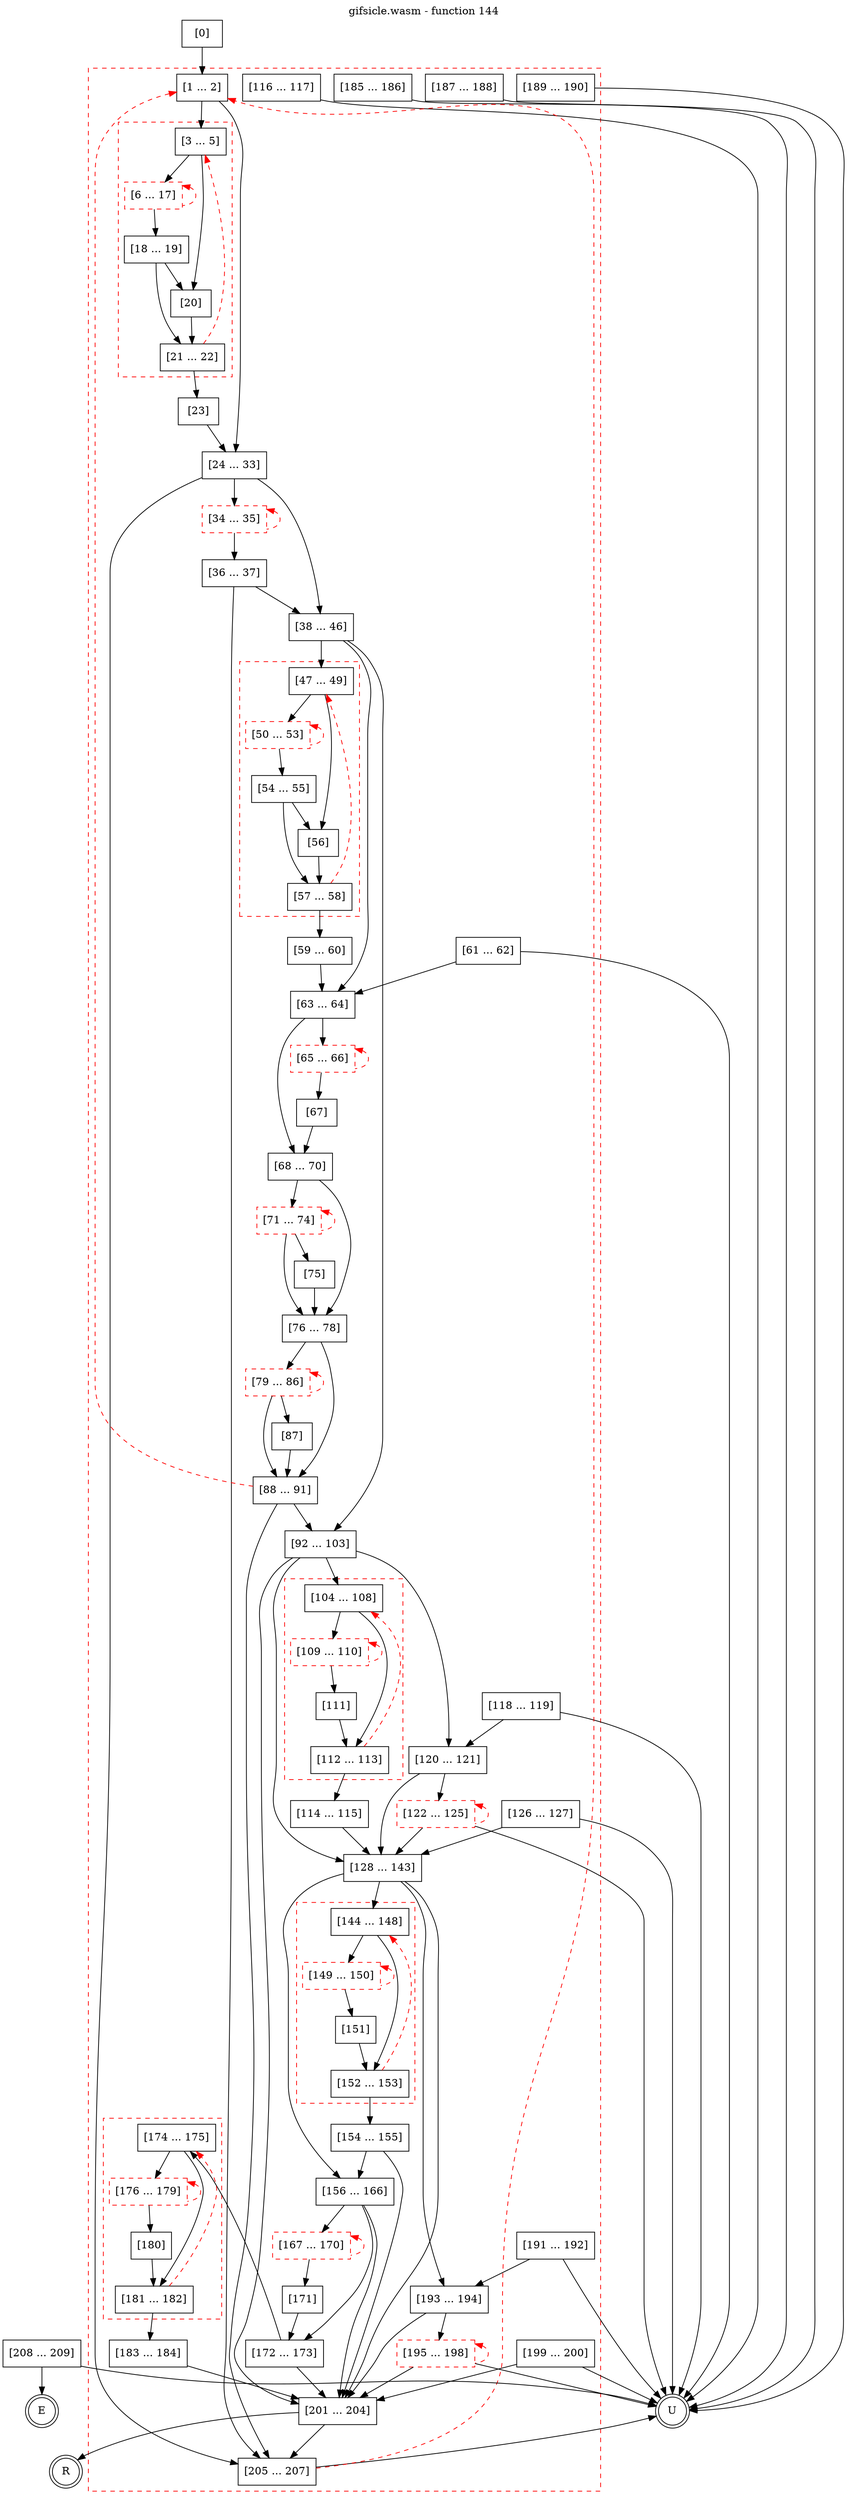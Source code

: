 digraph finite_state_machine {
    label = "gifsicle.wasm - function 144"
    labelloc =  t
    labelfontsize = 16
    labelfontcolor = black
    labelfontname = "Helvetica"
    node [shape = doublecircle]; E U R ;
    node [shape = box];
    node [shape=box, color=black, style=solid] 0[label="[0]"]
    subgraph cluster_1{
    label = "";
    style = dashed color = red;
    node [shape=box, color=black, style=solid] 1[label="[1 ... 2]"]
    subgraph cluster_3{
    label = "";
    style = dashed color = red;
    node [shape=box, color=black, style=solid] 3[label="[3 ... 5]"]
    node [shape=box, color=red, style=dashed] 6[label="[6 ... 17]"]
    node [shape=box, color=black, style=solid] 18[label="[18 ... 19]"]
    node [shape=box, color=black, style=solid] 20[label="[20]"]
    node [shape=box, color=black, style=solid] 21[label="[21 ... 22]"]
    }
    node [shape=box, color=black, style=solid] 23[label="[23]"]
    node [shape=box, color=black, style=solid] 24[label="[24 ... 33]"]
    node [shape=box, color=red, style=dashed] 34[label="[34 ... 35]"]
    node [shape=box, color=black, style=solid] 36[label="[36 ... 37]"]
    node [shape=box, color=black, style=solid] 38[label="[38 ... 46]"]
    subgraph cluster_47{
    label = "";
    style = dashed color = red;
    node [shape=box, color=black, style=solid] 47[label="[47 ... 49]"]
    node [shape=box, color=red, style=dashed] 50[label="[50 ... 53]"]
    node [shape=box, color=black, style=solid] 54[label="[54 ... 55]"]
    node [shape=box, color=black, style=solid] 56[label="[56]"]
    node [shape=box, color=black, style=solid] 57[label="[57 ... 58]"]
    }
    node [shape=box, color=black, style=solid] 59[label="[59 ... 60]"]
    node [shape=box, color=black, style=solid] 61[label="[61 ... 62]"]
    node [shape=box, color=black, style=solid] 63[label="[63 ... 64]"]
    node [shape=box, color=red, style=dashed] 65[label="[65 ... 66]"]
    node [shape=box, color=black, style=solid] 67[label="[67]"]
    node [shape=box, color=black, style=solid] 68[label="[68 ... 70]"]
    node [shape=box, color=red, style=dashed] 71[label="[71 ... 74]"]
    node [shape=box, color=black, style=solid] 75[label="[75]"]
    node [shape=box, color=black, style=solid] 76[label="[76 ... 78]"]
    node [shape=box, color=red, style=dashed] 79[label="[79 ... 86]"]
    node [shape=box, color=black, style=solid] 87[label="[87]"]
    node [shape=box, color=black, style=solid] 88[label="[88 ... 91]"]
    node [shape=box, color=black, style=solid] 92[label="[92 ... 103]"]
    subgraph cluster_104{
    label = "";
    style = dashed color = red;
    node [shape=box, color=black, style=solid] 104[label="[104 ... 108]"]
    node [shape=box, color=red, style=dashed] 109[label="[109 ... 110]"]
    node [shape=box, color=black, style=solid] 111[label="[111]"]
    node [shape=box, color=black, style=solid] 112[label="[112 ... 113]"]
    }
    node [shape=box, color=black, style=solid] 114[label="[114 ... 115]"]
    node [shape=box, color=black, style=solid] 116[label="[116 ... 117]"]
    node [shape=box, color=black, style=solid] 118[label="[118 ... 119]"]
    node [shape=box, color=black, style=solid] 120[label="[120 ... 121]"]
    node [shape=box, color=red, style=dashed] 122[label="[122 ... 125]"]
    node [shape=box, color=black, style=solid] 126[label="[126 ... 127]"]
    node [shape=box, color=black, style=solid] 128[label="[128 ... 143]"]
    subgraph cluster_144{
    label = "";
    style = dashed color = red;
    node [shape=box, color=black, style=solid] 144[label="[144 ... 148]"]
    node [shape=box, color=red, style=dashed] 149[label="[149 ... 150]"]
    node [shape=box, color=black, style=solid] 151[label="[151]"]
    node [shape=box, color=black, style=solid] 152[label="[152 ... 153]"]
    }
    node [shape=box, color=black, style=solid] 154[label="[154 ... 155]"]
    node [shape=box, color=black, style=solid] 156[label="[156 ... 166]"]
    node [shape=box, color=red, style=dashed] 167[label="[167 ... 170]"]
    node [shape=box, color=black, style=solid] 171[label="[171]"]
    node [shape=box, color=black, style=solid] 172[label="[172 ... 173]"]
    subgraph cluster_174{
    label = "";
    style = dashed color = red;
    node [shape=box, color=black, style=solid] 174[label="[174 ... 175]"]
    node [shape=box, color=red, style=dashed] 176[label="[176 ... 179]"]
    node [shape=box, color=black, style=solid] 180[label="[180]"]
    node [shape=box, color=black, style=solid] 181[label="[181 ... 182]"]
    }
    node [shape=box, color=black, style=solid] 183[label="[183 ... 184]"]
    node [shape=box, color=black, style=solid] 185[label="[185 ... 186]"]
    node [shape=box, color=black, style=solid] 187[label="[187 ... 188]"]
    node [shape=box, color=black, style=solid] 189[label="[189 ... 190]"]
    node [shape=box, color=black, style=solid] 191[label="[191 ... 192]"]
    node [shape=box, color=black, style=solid] 193[label="[193 ... 194]"]
    node [shape=box, color=red, style=dashed] 195[label="[195 ... 198]"]
    node [shape=box, color=black, style=solid] 199[label="[199 ... 200]"]
    node [shape=box, color=black, style=solid] 201[label="[201 ... 204]"]
    node [shape=box, color=black, style=solid] 205[label="[205 ... 207]"]
    }
    node [shape=box, color=black, style=solid] 208[label="[208 ... 209]"]
    node [shape=box, color=black, style=solid] R[label="R"]
    node [shape=box, color=black, style=solid] U[label="U"]
    0 -> 1;
    1 -> 3;
    1 -> 24;
    3 -> 6;
    3 -> 20;
    6 -> 18;
    6 -> 6[style="dashed" color="red" dir=back];
    18 -> 20;
    18 -> 21;
    20 -> 21;
    21 -> 3[style="dashed" color="red"];
    21 -> 23;
    23 -> 24;
    24 -> 34;
    24 -> 38;
    24 -> 205;
    34 -> 36;
    34 -> 34[style="dashed" color="red" dir=back];
    36 -> 38;
    36 -> 205;
    38 -> 47;
    38 -> 63;
    38 -> 92;
    47 -> 50;
    47 -> 56;
    50 -> 54;
    50 -> 50[style="dashed" color="red" dir=back];
    54 -> 56;
    54 -> 57;
    56 -> 57;
    57 -> 47[style="dashed" color="red"];
    57 -> 59;
    59 -> 63;
    61 -> 63;
    61 -> U;
    63 -> 65;
    63 -> 68;
    65 -> 67;
    65 -> 65[style="dashed" color="red" dir=back];
    67 -> 68;
    68 -> 71;
    68 -> 76;
    71 -> 75;
    71 -> 76;
    71 -> 71[style="dashed" color="red" dir=back];
    75 -> 76;
    76 -> 79;
    76 -> 88;
    79 -> 87;
    79 -> 88;
    79 -> 79[style="dashed" color="red" dir=back];
    87 -> 88;
    88 -> 1[style="dashed" color="red"];
    88 -> 92;
    88 -> 205;
    92 -> 104;
    92 -> 120;
    92 -> 128;
    92 -> 201;
    104 -> 109;
    104 -> 112;
    109 -> 111;
    109 -> 109[style="dashed" color="red" dir=back];
    111 -> 112;
    112 -> 104[style="dashed" color="red"];
    112 -> 114;
    114 -> 128;
    116 -> U;
    118 -> 120;
    118 -> U;
    120 -> 122;
    120 -> 128;
    122 -> 128;
    122 -> U;
    122 -> 122[style="dashed" color="red" dir=back];
    126 -> 128;
    126 -> U;
    128 -> 144;
    128 -> 156;
    128 -> 193;
    128 -> 201;
    144 -> 149;
    144 -> 152;
    149 -> 151;
    149 -> 149[style="dashed" color="red" dir=back];
    151 -> 152;
    152 -> 144[style="dashed" color="red"];
    152 -> 154;
    154 -> 156;
    154 -> 201;
    156 -> 167;
    156 -> 172;
    156 -> 201;
    167 -> 171;
    167 -> 167[style="dashed" color="red" dir=back];
    171 -> 172;
    172 -> 174;
    172 -> 201;
    174 -> 176;
    174 -> 181;
    176 -> 180;
    176 -> 176[style="dashed" color="red" dir=back];
    180 -> 181;
    181 -> 174[style="dashed" color="red"];
    181 -> 183;
    183 -> 201;
    185 -> U;
    187 -> U;
    189 -> U;
    191 -> 193;
    191 -> U;
    193 -> 195;
    193 -> 201;
    195 -> 201;
    195 -> U;
    195 -> 195[style="dashed" color="red" dir=back];
    199 -> 201;
    199 -> U;
    201 -> 205;
    201 -> R;
    205 -> 1[style="dashed" color="red"];
    205 -> U;
    208 -> E;
    208 -> U;
}
